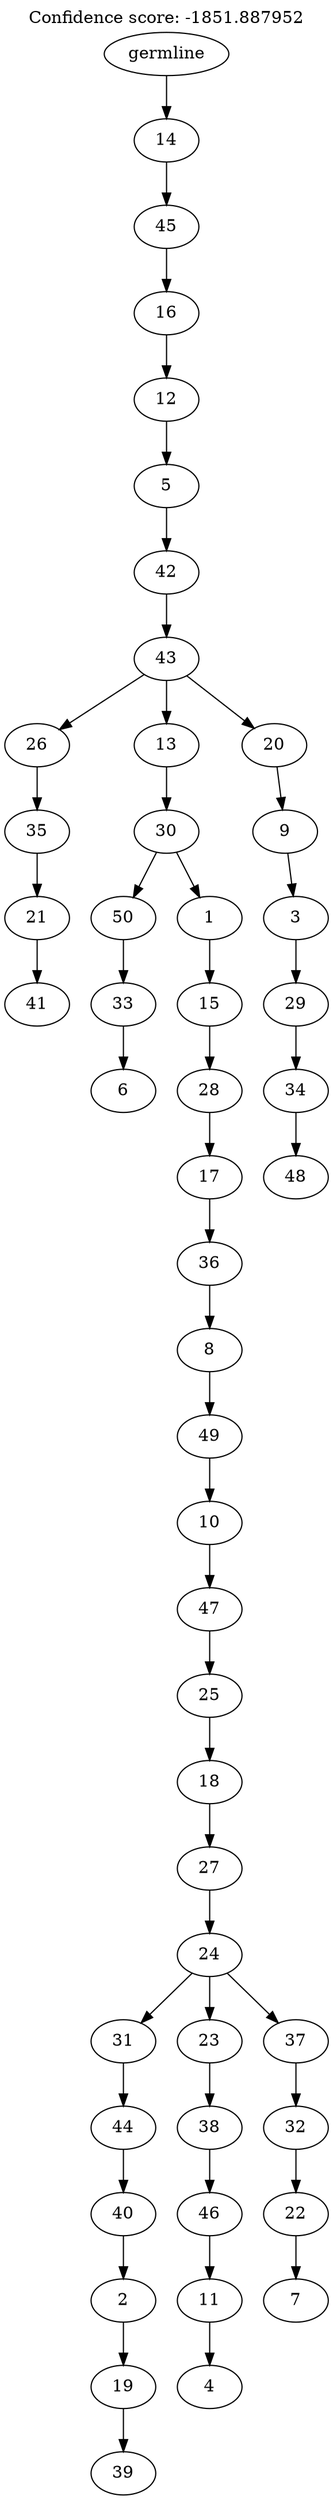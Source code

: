 digraph g {
	"49" -> "50";
	"50" [label="41"];
	"48" -> "49";
	"49" [label="21"];
	"47" -> "48";
	"48" [label="35"];
	"45" -> "46";
	"46" [label="6"];
	"44" -> "45";
	"45" [label="33"];
	"42" -> "43";
	"43" [label="39"];
	"41" -> "42";
	"42" [label="19"];
	"40" -> "41";
	"41" [label="2"];
	"39" -> "40";
	"40" [label="40"];
	"38" -> "39";
	"39" [label="44"];
	"36" -> "37";
	"37" [label="4"];
	"35" -> "36";
	"36" [label="11"];
	"34" -> "35";
	"35" [label="46"];
	"33" -> "34";
	"34" [label="38"];
	"31" -> "32";
	"32" [label="7"];
	"30" -> "31";
	"31" [label="22"];
	"29" -> "30";
	"30" [label="32"];
	"28" -> "29";
	"29" [label="37"];
	"28" -> "33";
	"33" [label="23"];
	"28" -> "38";
	"38" [label="31"];
	"27" -> "28";
	"28" [label="24"];
	"26" -> "27";
	"27" [label="27"];
	"25" -> "26";
	"26" [label="18"];
	"24" -> "25";
	"25" [label="25"];
	"23" -> "24";
	"24" [label="47"];
	"22" -> "23";
	"23" [label="10"];
	"21" -> "22";
	"22" [label="49"];
	"20" -> "21";
	"21" [label="8"];
	"19" -> "20";
	"20" [label="36"];
	"18" -> "19";
	"19" [label="17"];
	"17" -> "18";
	"18" [label="28"];
	"16" -> "17";
	"17" [label="15"];
	"15" -> "16";
	"16" [label="1"];
	"15" -> "44";
	"44" [label="50"];
	"14" -> "15";
	"15" [label="30"];
	"12" -> "13";
	"13" [label="48"];
	"11" -> "12";
	"12" [label="34"];
	"10" -> "11";
	"11" [label="29"];
	"9" -> "10";
	"10" [label="3"];
	"8" -> "9";
	"9" [label="9"];
	"7" -> "8";
	"8" [label="20"];
	"7" -> "14";
	"14" [label="13"];
	"7" -> "47";
	"47" [label="26"];
	"6" -> "7";
	"7" [label="43"];
	"5" -> "6";
	"6" [label="42"];
	"4" -> "5";
	"5" [label="5"];
	"3" -> "4";
	"4" [label="12"];
	"2" -> "3";
	"3" [label="16"];
	"1" -> "2";
	"2" [label="45"];
	"0" -> "1";
	"1" [label="14"];
	"0" [label="germline"];
	labelloc="t";
	label="Confidence score: -1851.887952";
}

